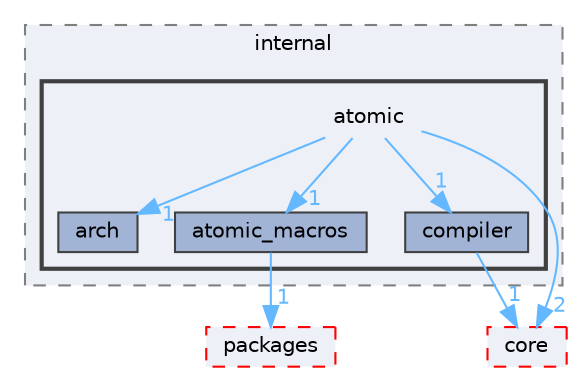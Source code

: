 digraph "runtime/EASTL/include/EASTL/internal/atomic"
{
 // LATEX_PDF_SIZE
  bgcolor="transparent";
  edge [fontname=Helvetica,fontsize=10,labelfontname=Helvetica,labelfontsize=10];
  node [fontname=Helvetica,fontsize=10,shape=box,height=0.2,width=0.4];
  compound=true
  subgraph clusterdir_7923ec330a5c1d2a00aed0df1ab55131 {
    graph [ bgcolor="#edf0f7", pencolor="grey50", label="internal", fontname=Helvetica,fontsize=10 style="filled,dashed", URL="dir_7923ec330a5c1d2a00aed0df1ab55131.html",tooltip=""]
  subgraph clusterdir_e84c0d1611b2682ec84fd8008e83093d {
    graph [ bgcolor="#edf0f7", pencolor="grey25", label="", fontname=Helvetica,fontsize=10 style="filled,bold", URL="dir_e84c0d1611b2682ec84fd8008e83093d.html",tooltip=""]
    dir_e84c0d1611b2682ec84fd8008e83093d [shape=plaintext, label="atomic"];
  dir_f479920e4902f337bba00ccd4362764d [label="arch", fillcolor="#a2b4d6", color="grey25", style="filled", URL="dir_f479920e4902f337bba00ccd4362764d.html",tooltip=""];
  dir_c63cb6c4019589d1f2991e614ed8ba85 [label="atomic_macros", fillcolor="#a2b4d6", color="grey25", style="filled", URL="dir_c63cb6c4019589d1f2991e614ed8ba85.html",tooltip=""];
  dir_57868ce3729b1365ba386861d4037ba1 [label="compiler", fillcolor="#a2b4d6", color="grey25", style="filled", URL="dir_57868ce3729b1365ba386861d4037ba1.html",tooltip=""];
  }
  }
  dir_0b94c9ea5f3d98712a457061cc05ff83 [label="core", fillcolor="#edf0f7", color="red", style="filled,dashed", URL="dir_0b94c9ea5f3d98712a457061cc05ff83.html",tooltip=""];
  dir_cc5c4d973dd7a361701cc063f2c02cbc [label="packages", fillcolor="#edf0f7", color="red", style="filled,dashed", URL="dir_cc5c4d973dd7a361701cc063f2c02cbc.html",tooltip=""];
  dir_e84c0d1611b2682ec84fd8008e83093d->dir_0b94c9ea5f3d98712a457061cc05ff83 [headlabel="2", labeldistance=1.5 headhref="dir_000005_000023.html" href="dir_000005_000023.html" color="steelblue1" fontcolor="steelblue1"];
  dir_e84c0d1611b2682ec84fd8008e83093d->dir_57868ce3729b1365ba386861d4037ba1 [headlabel="1", labeldistance=1.5 headhref="dir_000005_000020.html" href="dir_000005_000020.html" color="steelblue1" fontcolor="steelblue1"];
  dir_e84c0d1611b2682ec84fd8008e83093d->dir_c63cb6c4019589d1f2991e614ed8ba85 [headlabel="1", labeldistance=1.5 headhref="dir_000005_000006.html" href="dir_000005_000006.html" color="steelblue1" fontcolor="steelblue1"];
  dir_e84c0d1611b2682ec84fd8008e83093d->dir_f479920e4902f337bba00ccd4362764d [headlabel="1", labeldistance=1.5 headhref="dir_000005_000002.html" href="dir_000005_000002.html" color="steelblue1" fontcolor="steelblue1"];
  dir_c63cb6c4019589d1f2991e614ed8ba85->dir_cc5c4d973dd7a361701cc063f2c02cbc [headlabel="1", labeldistance=1.5 headhref="dir_000006_000102.html" href="dir_000006_000102.html" color="steelblue1" fontcolor="steelblue1"];
  dir_57868ce3729b1365ba386861d4037ba1->dir_0b94c9ea5f3d98712a457061cc05ff83 [headlabel="1", labeldistance=1.5 headhref="dir_000020_000023.html" href="dir_000020_000023.html" color="steelblue1" fontcolor="steelblue1"];
}
